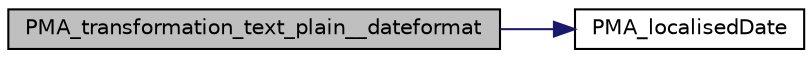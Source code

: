 digraph G
{
  edge [fontname="Helvetica",fontsize="10",labelfontname="Helvetica",labelfontsize="10"];
  node [fontname="Helvetica",fontsize="10",shape=record];
  rankdir="LR";
  Node1 [label="PMA_transformation_text_plain__dateformat",height=0.2,width=0.4,color="black", fillcolor="grey75", style="filled" fontcolor="black"];
  Node1 -> Node2 [color="midnightblue",fontsize="10",style="solid",fontname="Helvetica"];
  Node2 [label="PMA_localisedDate",height=0.2,width=0.4,color="black", fillcolor="white", style="filled",URL="$common_8lib_8php.html#a5fd5c1fc97dd60dd15cdd39a74655292",tooltip="Writes localised date."];
}
